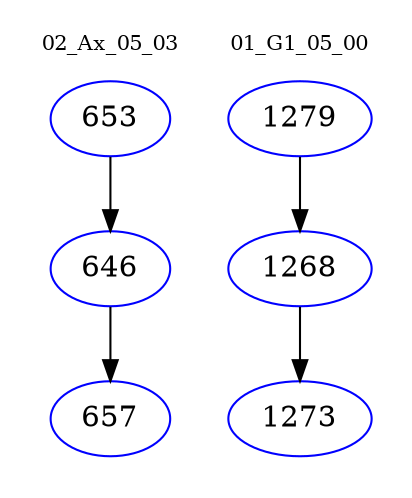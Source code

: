 digraph{
subgraph cluster_0 {
color = white
label = "02_Ax_05_03";
fontsize=10;
T0_653 [label="653", color="blue"]
T0_653 -> T0_646 [color="black"]
T0_646 [label="646", color="blue"]
T0_646 -> T0_657 [color="black"]
T0_657 [label="657", color="blue"]
}
subgraph cluster_1 {
color = white
label = "01_G1_05_00";
fontsize=10;
T1_1279 [label="1279", color="blue"]
T1_1279 -> T1_1268 [color="black"]
T1_1268 [label="1268", color="blue"]
T1_1268 -> T1_1273 [color="black"]
T1_1273 [label="1273", color="blue"]
}
}
